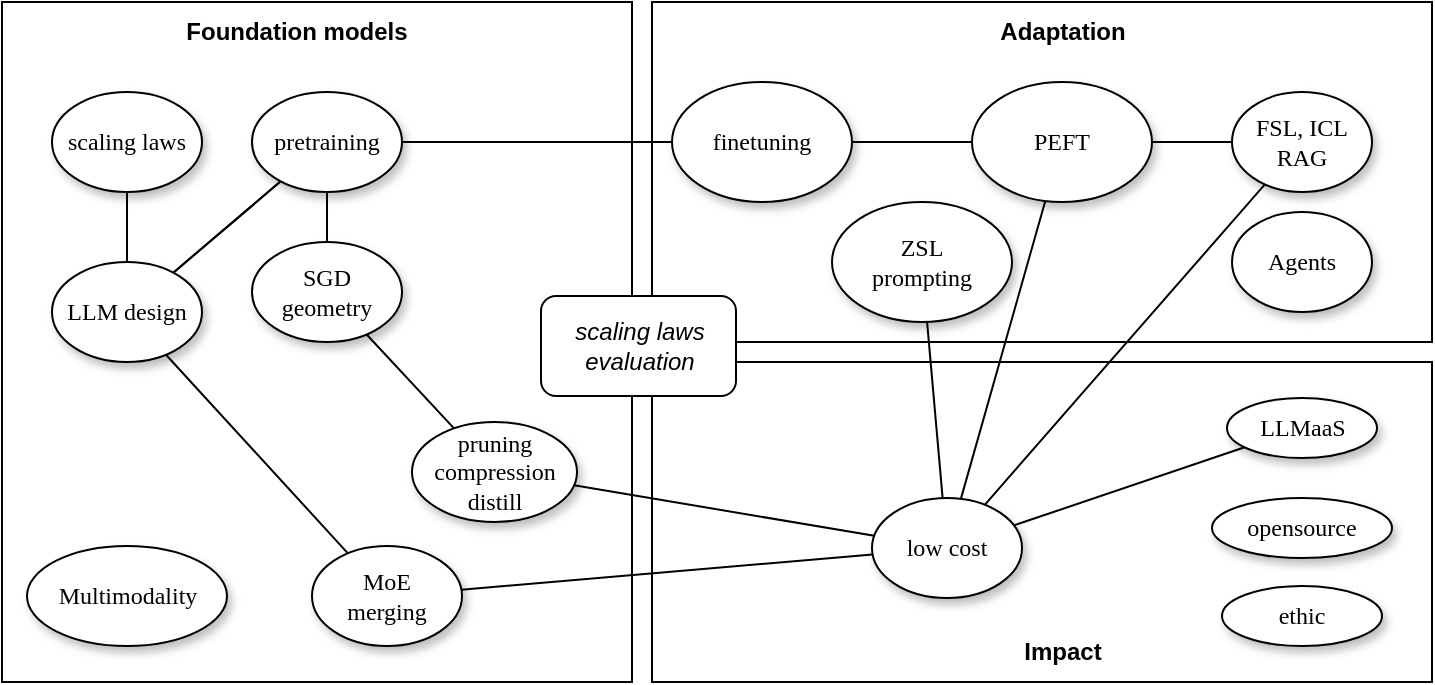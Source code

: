 <mxfile version="20.2.3" type="device"><diagram name="Page-1" id="42789a77-a242-8287-6e28-9cd8cfd52e62"><mxGraphModel dx="1097" dy="688" grid="1" gridSize="10" guides="1" tooltips="1" connect="1" arrows="1" fold="1" page="1" pageScale="1" pageWidth="1100" pageHeight="850" background="none" math="0" shadow="0"><root><mxCell id="0"/><mxCell id="1" parent="0"/><mxCell id="y-MdxlFz5D0YAGNtkVW_-38" value="" style="rounded=0;whiteSpace=wrap;html=1;" vertex="1" parent="1"><mxGeometry x="390" y="320" width="390" height="160" as="geometry"/></mxCell><mxCell id="y-MdxlFz5D0YAGNtkVW_-39" value="&lt;b&gt;Impact&lt;/b&gt;" style="text;html=1;strokeColor=none;fillColor=none;align=center;verticalAlign=middle;whiteSpace=wrap;rounded=0;" vertex="1" parent="1"><mxGeometry x="537.5" y="450" width="115" height="30" as="geometry"/></mxCell><mxCell id="y-MdxlFz5D0YAGNtkVW_-36" value="" style="rounded=0;whiteSpace=wrap;html=1;" vertex="1" parent="1"><mxGeometry x="390" y="140" width="390" height="170" as="geometry"/></mxCell><mxCell id="y-MdxlFz5D0YAGNtkVW_-37" value="&lt;b&gt;Adaptation&lt;/b&gt;" style="text;html=1;strokeColor=none;fillColor=none;align=center;verticalAlign=middle;whiteSpace=wrap;rounded=0;" vertex="1" parent="1"><mxGeometry x="537.5" y="140" width="115" height="30" as="geometry"/></mxCell><mxCell id="y-MdxlFz5D0YAGNtkVW_-33" value="" style="rounded=0;whiteSpace=wrap;html=1;" vertex="1" parent="1"><mxGeometry x="65" y="140" width="315" height="340" as="geometry"/></mxCell><mxCell id="1ea317790d2ca983-1" value="PEFT" style="ellipse;whiteSpace=wrap;html=1;rounded=0;shadow=1;comic=0;labelBackgroundColor=none;strokeWidth=1;fontFamily=Verdana;fontSize=12;align=center;" parent="1" vertex="1"><mxGeometry x="550" y="180" width="90" height="60" as="geometry"/></mxCell><mxCell id="1ea317790d2ca983-2" value="&lt;span&gt;pretraining&lt;br&gt;&lt;/span&gt;" style="ellipse;whiteSpace=wrap;html=1;rounded=0;shadow=1;comic=0;labelBackgroundColor=none;strokeWidth=1;fontFamily=Verdana;fontSize=12;align=center;" parent="1" vertex="1"><mxGeometry x="190" y="185" width="75" height="50" as="geometry"/></mxCell><mxCell id="1ea317790d2ca983-3" value="&lt;span&gt;low cost&lt;/span&gt;" style="ellipse;whiteSpace=wrap;html=1;rounded=0;shadow=1;comic=0;labelBackgroundColor=none;strokeWidth=1;fontFamily=Verdana;fontSize=12;align=center;" parent="1" vertex="1"><mxGeometry x="500" y="388" width="75" height="50" as="geometry"/></mxCell><mxCell id="1ea317790d2ca983-4" value="LLMaaS" style="ellipse;whiteSpace=wrap;html=1;rounded=0;shadow=1;comic=0;labelBackgroundColor=none;strokeWidth=1;fontFamily=Verdana;fontSize=12;align=center;" parent="1" vertex="1"><mxGeometry x="677.5" y="338" width="75" height="30" as="geometry"/></mxCell><mxCell id="1ea317790d2ca983-9" value="SGD&lt;br&gt;geometry" style="ellipse;whiteSpace=wrap;html=1;rounded=0;shadow=1;comic=0;labelBackgroundColor=none;strokeWidth=1;fontFamily=Verdana;fontSize=12;align=center;" parent="1" vertex="1"><mxGeometry x="190" y="260" width="75" height="50" as="geometry"/></mxCell><mxCell id="y-MdxlFz5D0YAGNtkVW_-2" value="&lt;span&gt;scaling laws&lt;br&gt;&lt;/span&gt;" style="ellipse;whiteSpace=wrap;html=1;rounded=0;shadow=1;comic=0;labelBackgroundColor=none;strokeWidth=1;fontFamily=Verdana;fontSize=12;align=center;" vertex="1" parent="1"><mxGeometry x="90" y="185" width="75" height="50" as="geometry"/></mxCell><mxCell id="y-MdxlFz5D0YAGNtkVW_-5" value="&lt;span&gt;pruning&lt;br&gt;&lt;/span&gt;compression&lt;span&gt;&lt;br&gt;distill&lt;br&gt;&lt;/span&gt;" style="ellipse;whiteSpace=wrap;html=1;rounded=0;shadow=1;comic=0;labelBackgroundColor=none;strokeWidth=1;fontFamily=Verdana;fontSize=12;align=center;" vertex="1" parent="1"><mxGeometry x="270" y="350" width="82.5" height="50" as="geometry"/></mxCell><mxCell id="y-MdxlFz5D0YAGNtkVW_-8" value="" style="endArrow=none;html=1;rounded=0;" edge="1" parent="1" source="y-MdxlFz5D0YAGNtkVW_-5" target="1ea317790d2ca983-3"><mxGeometry width="50" height="50" relative="1" as="geometry"><mxPoint x="610" y="410" as="sourcePoint"/><mxPoint x="660" y="360" as="targetPoint"/></mxGeometry></mxCell><mxCell id="y-MdxlFz5D0YAGNtkVW_-9" value="" style="endArrow=none;html=1;rounded=0;" edge="1" parent="1" source="1ea317790d2ca983-9" target="1ea317790d2ca983-2"><mxGeometry width="50" height="50" relative="1" as="geometry"><mxPoint x="420" y="530" as="sourcePoint"/><mxPoint x="470" y="480" as="targetPoint"/></mxGeometry></mxCell><mxCell id="y-MdxlFz5D0YAGNtkVW_-10" value="" style="endArrow=none;html=1;rounded=0;" edge="1" parent="1" source="1ea317790d2ca983-9" target="y-MdxlFz5D0YAGNtkVW_-5"><mxGeometry width="50" height="50" relative="1" as="geometry"><mxPoint x="420" y="530" as="sourcePoint"/><mxPoint x="470" y="480" as="targetPoint"/></mxGeometry></mxCell><mxCell id="y-MdxlFz5D0YAGNtkVW_-11" value="" style="endArrow=none;html=1;rounded=0;startArrow=none;" edge="1" parent="1" source="y-MdxlFz5D0YAGNtkVW_-3" target="1ea317790d2ca983-2"><mxGeometry width="50" height="50" relative="1" as="geometry"><mxPoint x="420" y="530" as="sourcePoint"/><mxPoint x="470" y="480" as="targetPoint"/></mxGeometry></mxCell><mxCell id="y-MdxlFz5D0YAGNtkVW_-12" value="" style="endArrow=none;html=1;rounded=0;" edge="1" parent="1" source="1ea317790d2ca983-2" target="y-MdxlFz5D0YAGNtkVW_-3"><mxGeometry width="50" height="50" relative="1" as="geometry"><mxPoint x="420" y="530" as="sourcePoint"/><mxPoint x="470" y="480" as="targetPoint"/></mxGeometry></mxCell><mxCell id="y-MdxlFz5D0YAGNtkVW_-13" value="" style="endArrow=none;html=1;rounded=0;" edge="1" parent="1" source="y-MdxlFz5D0YAGNtkVW_-2" target="y-MdxlFz5D0YAGNtkVW_-3"><mxGeometry width="50" height="50" relative="1" as="geometry"><mxPoint x="420" y="530" as="sourcePoint"/><mxPoint x="470" y="480" as="targetPoint"/></mxGeometry></mxCell><mxCell id="y-MdxlFz5D0YAGNtkVW_-14" value="finetuning" style="ellipse;whiteSpace=wrap;html=1;rounded=0;shadow=1;comic=0;labelBackgroundColor=none;strokeWidth=1;fontFamily=Verdana;fontSize=12;align=center;" vertex="1" parent="1"><mxGeometry x="400" y="180" width="90" height="60" as="geometry"/></mxCell><mxCell id="y-MdxlFz5D0YAGNtkVW_-15" value="" style="endArrow=none;html=1;rounded=0;" edge="1" parent="1" source="1ea317790d2ca983-2" target="y-MdxlFz5D0YAGNtkVW_-14"><mxGeometry width="50" height="50" relative="1" as="geometry"><mxPoint x="420" y="530" as="sourcePoint"/><mxPoint x="470" y="480" as="targetPoint"/></mxGeometry></mxCell><mxCell id="y-MdxlFz5D0YAGNtkVW_-16" value="" style="endArrow=none;html=1;rounded=0;" edge="1" parent="1" source="1ea317790d2ca983-1" target="y-MdxlFz5D0YAGNtkVW_-14"><mxGeometry width="50" height="50" relative="1" as="geometry"><mxPoint x="420" y="530" as="sourcePoint"/><mxPoint x="470" y="480" as="targetPoint"/></mxGeometry></mxCell><mxCell id="y-MdxlFz5D0YAGNtkVW_-17" value="&lt;span&gt;MoE&lt;br&gt;merging&lt;br&gt;&lt;/span&gt;" style="ellipse;whiteSpace=wrap;html=1;rounded=0;shadow=1;comic=0;labelBackgroundColor=none;strokeWidth=1;fontFamily=Verdana;fontSize=12;align=center;" vertex="1" parent="1"><mxGeometry x="220" y="412" width="75" height="50" as="geometry"/></mxCell><mxCell id="y-MdxlFz5D0YAGNtkVW_-19" value="" style="endArrow=none;html=1;rounded=0;" edge="1" parent="1" source="y-MdxlFz5D0YAGNtkVW_-17" target="1ea317790d2ca983-3"><mxGeometry width="50" height="50" relative="1" as="geometry"><mxPoint x="564.658" y="415.453" as="sourcePoint"/><mxPoint x="712.855" y="374.569" as="targetPoint"/></mxGeometry></mxCell><mxCell id="y-MdxlFz5D0YAGNtkVW_-20" value="ZSL&lt;br&gt;prompting" style="ellipse;whiteSpace=wrap;html=1;rounded=0;shadow=1;comic=0;labelBackgroundColor=none;strokeWidth=1;fontFamily=Verdana;fontSize=12;align=center;" vertex="1" parent="1"><mxGeometry x="480" y="240" width="90" height="60" as="geometry"/></mxCell><mxCell id="y-MdxlFz5D0YAGNtkVW_-21" value="FSL, ICL&lt;br&gt;RAG" style="ellipse;whiteSpace=wrap;html=1;rounded=0;shadow=1;comic=0;labelBackgroundColor=none;strokeWidth=1;fontFamily=Verdana;fontSize=12;align=center;" vertex="1" parent="1"><mxGeometry x="680" y="185" width="70" height="50" as="geometry"/></mxCell><mxCell id="y-MdxlFz5D0YAGNtkVW_-23" value="ethic" style="ellipse;whiteSpace=wrap;html=1;rounded=0;shadow=1;comic=0;labelBackgroundColor=none;strokeWidth=1;fontFamily=Verdana;fontSize=12;align=center;" vertex="1" parent="1"><mxGeometry x="675" y="432" width="80" height="30" as="geometry"/></mxCell><mxCell id="y-MdxlFz5D0YAGNtkVW_-24" value="" style="endArrow=none;html=1;rounded=0;" edge="1" parent="1" source="1ea317790d2ca983-3" target="1ea317790d2ca983-1"><mxGeometry width="50" height="50" relative="1" as="geometry"><mxPoint x="420" y="530" as="sourcePoint"/><mxPoint x="470" y="480" as="targetPoint"/></mxGeometry></mxCell><mxCell id="y-MdxlFz5D0YAGNtkVW_-27" value="" style="endArrow=none;html=1;rounded=0;" edge="1" parent="1" source="1ea317790d2ca983-4" target="1ea317790d2ca983-3"><mxGeometry width="50" height="50" relative="1" as="geometry"><mxPoint x="420" y="530" as="sourcePoint"/><mxPoint x="470" y="480" as="targetPoint"/></mxGeometry></mxCell><mxCell id="y-MdxlFz5D0YAGNtkVW_-3" value="&lt;span&gt;LLM design&lt;br&gt;&lt;/span&gt;" style="ellipse;whiteSpace=wrap;html=1;rounded=0;shadow=1;comic=0;labelBackgroundColor=none;strokeWidth=1;fontFamily=Verdana;fontSize=12;align=center;" vertex="1" parent="1"><mxGeometry x="90" y="270" width="75" height="50" as="geometry"/></mxCell><mxCell id="y-MdxlFz5D0YAGNtkVW_-28" value="" style="endArrow=none;html=1;rounded=0;" edge="1" parent="1" source="y-MdxlFz5D0YAGNtkVW_-2" target="y-MdxlFz5D0YAGNtkVW_-3"><mxGeometry width="50" height="50" relative="1" as="geometry"><mxPoint x="148.032" y="386.006" as="sourcePoint"/><mxPoint x="216.995" y="228.999" as="targetPoint"/></mxGeometry></mxCell><mxCell id="y-MdxlFz5D0YAGNtkVW_-29" value="" style="endArrow=none;html=1;rounded=0;" edge="1" parent="1" source="y-MdxlFz5D0YAGNtkVW_-3" target="y-MdxlFz5D0YAGNtkVW_-17"><mxGeometry width="50" height="50" relative="1" as="geometry"><mxPoint x="420" y="530" as="sourcePoint"/><mxPoint x="470" y="480" as="targetPoint"/></mxGeometry></mxCell><mxCell id="y-MdxlFz5D0YAGNtkVW_-30" value="" style="endArrow=none;html=1;rounded=0;" edge="1" parent="1" source="y-MdxlFz5D0YAGNtkVW_-21" target="1ea317790d2ca983-3"><mxGeometry width="50" height="50" relative="1" as="geometry"><mxPoint x="420" y="530" as="sourcePoint"/><mxPoint x="470" y="480" as="targetPoint"/></mxGeometry></mxCell><mxCell id="y-MdxlFz5D0YAGNtkVW_-31" value="" style="endArrow=none;html=1;rounded=0;" edge="1" parent="1" source="y-MdxlFz5D0YAGNtkVW_-21" target="1ea317790d2ca983-1"><mxGeometry width="50" height="50" relative="1" as="geometry"><mxPoint x="420" y="530" as="sourcePoint"/><mxPoint x="470" y="480" as="targetPoint"/></mxGeometry></mxCell><mxCell id="y-MdxlFz5D0YAGNtkVW_-32" value="" style="endArrow=none;html=1;rounded=0;" edge="1" parent="1" source="y-MdxlFz5D0YAGNtkVW_-20" target="1ea317790d2ca983-3"><mxGeometry width="50" height="50" relative="1" as="geometry"><mxPoint x="420" y="530" as="sourcePoint"/><mxPoint x="470" y="480" as="targetPoint"/></mxGeometry></mxCell><mxCell id="y-MdxlFz5D0YAGNtkVW_-34" value="&lt;b&gt;Foundation models&lt;/b&gt;" style="text;html=1;strokeColor=none;fillColor=none;align=center;verticalAlign=middle;whiteSpace=wrap;rounded=0;" vertex="1" parent="1"><mxGeometry x="155" y="140" width="115" height="30" as="geometry"/></mxCell><mxCell id="y-MdxlFz5D0YAGNtkVW_-35" value="&lt;span&gt;Multimodality&lt;br&gt;&lt;/span&gt;" style="ellipse;whiteSpace=wrap;html=1;rounded=0;shadow=1;comic=0;labelBackgroundColor=none;strokeWidth=1;fontFamily=Verdana;fontSize=12;align=center;" vertex="1" parent="1"><mxGeometry x="77.5" y="412" width="100" height="50" as="geometry"/></mxCell><mxCell id="y-MdxlFz5D0YAGNtkVW_-40" value="opensource" style="ellipse;whiteSpace=wrap;html=1;rounded=0;shadow=1;comic=0;labelBackgroundColor=none;strokeWidth=1;fontFamily=Verdana;fontSize=12;align=center;" vertex="1" parent="1"><mxGeometry x="670" y="388" width="90" height="30" as="geometry"/></mxCell><mxCell id="y-MdxlFz5D0YAGNtkVW_-41" value="Agents" style="ellipse;whiteSpace=wrap;html=1;rounded=0;shadow=1;comic=0;labelBackgroundColor=none;strokeWidth=1;fontFamily=Verdana;fontSize=12;align=center;" vertex="1" parent="1"><mxGeometry x="680" y="245" width="70" height="50" as="geometry"/></mxCell><mxCell id="y-MdxlFz5D0YAGNtkVW_-43" value="&lt;i&gt;scaling laws&lt;br&gt;evaluation&lt;/i&gt;" style="rounded=1;whiteSpace=wrap;html=1;" vertex="1" parent="1"><mxGeometry x="334.5" y="287" width="97.5" height="50" as="geometry"/></mxCell></root></mxGraphModel></diagram></mxfile>